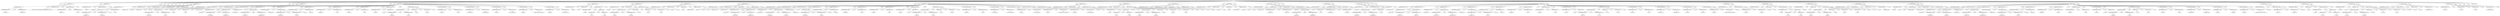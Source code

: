 digraph {

"Prog_171"->"<
>172";
"Prog_171"->"<
>173";
"Prog_171"->"CallFunction_174";
"CallFunction_174"->"AssignmentOpetators_175";
"AssignmentOpetators_175"->"IDENTIFIERExpression_176";
"IDENTIFIERExpression_176"->"<driving>177";
"AssignmentOpetators_175"->"<<->178";
"AssignmentOpetators_175"->"IDENTIFIERExpression_179";
"IDENTIFIERExpression_179"->"<read.table>180";
"CallFunction_174"->"<(>181";
"CallFunction_174"->"STRINGExpression_182";
"STRINGExpression_182"->"<http://www.uvm.edu/~dhowell/methods8/DataFiles/Tab13-14.dat>183";
"CallFunction_174"->"<,>184";
"CallFunction_174"->"AssignmentOpetators_185";
"AssignmentOpetators_185"->"IDENTIFIERExpression_186";
"IDENTIFIERExpression_186"->"<header>187";
"AssignmentOpetators_185"->"<=>188";
"AssignmentOpetators_185"->"IDENTIFIERExpression_189";
"IDENTIFIERExpression_189"->"<T>190";
"CallFunction_174"->"<)>191";
"Prog_171"->"<
>192";
"Prog_171"->"CallFunction_193";
"CallFunction_193"->"IDENTIFIERExpression_194";
"IDENTIFIERExpression_194"->"<head>195";
"CallFunction_193"->"<(>196";
"CallFunction_193"->"IDENTIFIERExpression_197";
"IDENTIFIERExpression_197"->"<driving>198";
"CallFunction_193"->"<)>199";
"Prog_171"->"<
>200";
"Prog_171"->"<
>201";
"Prog_171"->"<
>202";
"Prog_171"->"<
>203";
"Prog_171"->"<
>204";
"Prog_171"->"<
>205";
"Prog_171"->"<
>206";
"Prog_171"->"<
>207";
"Prog_171"->"<
>208";
"Prog_171"->"CallFunction_209";
"CallFunction_209"->"AssignmentOpetators_210";
"AssignmentOpetators_210"->"CallFunction_211";
"CallFunction_211"->"IDENTIFIERExpression_212";
"IDENTIFIERExpression_212"->"<colnames>213";
"CallFunction_211"->"<(>214";
"CallFunction_211"->"IDENTIFIERExpression_215";
"IDENTIFIERExpression_215"->"<driving>216";
"CallFunction_211"->"<)>217";
"AssignmentOpetators_210"->"<<->218";
"AssignmentOpetators_210"->"IDENTIFIERExpression_219";
"IDENTIFIERExpression_219"->"<c>220";
"CallFunction_209"->"<(>221";
"CallFunction_209"->"STRINGExpression_222";
"STRINGExpression_222"->"<Experience>223";
"CallFunction_209"->"<,>224";
"CallFunction_209"->"STRINGExpression_225";
"STRINGExpression_225"->"<Road>226";
"CallFunction_209"->"<,>227";
"CallFunction_209"->"STRINGExpression_228";
"STRINGExpression_228"->"<DayNight>229";
"CallFunction_209"->"<,>230";
"CallFunction_209"->"STRINGExpression_231";
"STRINGExpression_231"->"<dv>232";
"CallFunction_209"->"<)>233";
"Prog_171"->"<
>234";
"Prog_171"->"<
>235";
"Prog_171"->"<
>236";
"Prog_171"->"CallFunction_237";
"CallFunction_237"->"IDENTIFIERExpression_238";
"IDENTIFIERExpression_238"->"<par>239";
"CallFunction_237"->"<(>240";
"CallFunction_237"->"CallFunction_241";
"CallFunction_241"->"AssignmentOpetators_242";
"AssignmentOpetators_242"->"IDENTIFIERExpression_243";
"IDENTIFIERExpression_243"->"<mfrow>244";
"AssignmentOpetators_242"->"<=>245";
"AssignmentOpetators_242"->"IDENTIFIERExpression_246";
"IDENTIFIERExpression_246"->"<c>247";
"CallFunction_241"->"<(>248";
"CallFunction_241"->"INTExpression_249";
"INTExpression_249"->"<2>250";
"CallFunction_241"->"<,>251";
"CallFunction_241"->"INTExpression_252";
"INTExpression_252"->"<2>253";
"CallFunction_241"->"<)>254";
"CallFunction_237"->"<)>255";
"Prog_171"->"<
>256";
"Prog_171"->"<
>257";
"Prog_171"->"CallFunction_258";
"CallFunction_258"->"IDENTIFIERExpression_259";
"IDENTIFIERExpression_259"->"<interaction.plot>260";
"CallFunction_258"->"<(>261";
"CallFunction_258"->"AssignmentOpetators_262";
"AssignmentOpetators_262"->"IDENTIFIERExpression_263";
"IDENTIFIERExpression_263"->"<x.factor>264";
"AssignmentOpetators_262"->"<=>265";
"AssignmentOpetators_262"->"DollarAndAtOperators_266";
"DollarAndAtOperators_266"->"IDENTIFIERExpression_267";
"IDENTIFIERExpression_267"->"<driving>268";
"DollarAndAtOperators_266"->"<$>269";
"DollarAndAtOperators_266"->"STRINGExpression_270";
"STRINGExpression_270"->"<DayNight>271";
"CallFunction_258"->"<,>272";
"CallFunction_258"->"AssignmentOpetators_273";
"AssignmentOpetators_273"->"IDENTIFIERExpression_274";
"IDENTIFIERExpression_274"->"<trace.factor>275";
"AssignmentOpetators_273"->"<=>276";
"AssignmentOpetators_273"->"DollarAndAtOperators_277";
"DollarAndAtOperators_277"->"IDENTIFIERExpression_278";
"IDENTIFIERExpression_278"->"<driving>279";
"DollarAndAtOperators_277"->"<$>280";
"DollarAndAtOperators_277"->"IDENTIFIERExpression_281";
"IDENTIFIERExpression_281"->"<Experience>282";
"CallFunction_258"->"<,>283";
"CallFunction_258"->"AssignmentOpetators_284";
"AssignmentOpetators_284"->"IDENTIFIERExpression_285";
"IDENTIFIERExpression_285"->"<response>286";
"AssignmentOpetators_284"->"<=>287";
"AssignmentOpetators_284"->"DollarAndAtOperators_288";
"DollarAndAtOperators_288"->"IDENTIFIERExpression_289";
"IDENTIFIERExpression_289"->"<driving>290";
"DollarAndAtOperators_288"->"<$>291";
"DollarAndAtOperators_288"->"IDENTIFIERExpression_292";
"IDENTIFIERExpression_292"->"<dv>293";
"CallFunction_258"->"<,>294";
"CallFunction_258"->"AssignmentOpetators_295";
"AssignmentOpetators_295"->"IDENTIFIERExpression_296";
"IDENTIFIERExpression_296"->"<fun>297";
"AssignmentOpetators_295"->"<=>298";
"AssignmentOpetators_295"->"IDENTIFIERExpression_299";
"IDENTIFIERExpression_299"->"<mean>300";
"CallFunction_258"->"<,>301";
"CallFunction_258"->"AssignmentOpetators_302";
"AssignmentOpetators_302"->"IDENTIFIERExpression_303";
"IDENTIFIERExpression_303"->"<legend>304";
"AssignmentOpetators_302"->"<=>305";
"AssignmentOpetators_302"->"IDENTIFIERExpression_306";
"IDENTIFIERExpression_306"->"<F>307";
"CallFunction_258"->"<,>308";
"CallFunction_258"->"AssignmentOpetators_309";
"AssignmentOpetators_309"->"IDENTIFIERExpression_310";
"IDENTIFIERExpression_310"->"<type>311";
"AssignmentOpetators_309"->"<=>312";
"AssignmentOpetators_309"->"STRINGExpression_313";
"STRINGExpression_313"->"<l>314";
"CallFunction_258"->"<,>315";
"CallFunction_258"->"AssignmentOpetators_316";
"AssignmentOpetators_316"->"IDENTIFIERExpression_317";
"IDENTIFIERExpression_317"->"<lwd>318";
"AssignmentOpetators_316"->"<=>319";
"AssignmentOpetators_316"->"INTExpression_320";
"INTExpression_320"->"<3>321";
"CallFunction_258"->"<,>322";
"CallFunction_258"->"CallFunction_323";
"CallFunction_323"->"AssignmentOpetators_324";
"AssignmentOpetators_324"->"IDENTIFIERExpression_325";
"IDENTIFIERExpression_325"->"<ylim>326";
"AssignmentOpetators_324"->"<=>327";
"AssignmentOpetators_324"->"IDENTIFIERExpression_328";
"IDENTIFIERExpression_328"->"<c>329";
"CallFunction_323"->"<(>330";
"CallFunction_323"->"INTExpression_331";
"INTExpression_331"->"<5>332";
"CallFunction_323"->"<,>333";
"CallFunction_323"->"INTExpression_334";
"INTExpression_334"->"<30>335";
"CallFunction_323"->"<)>336";
"CallFunction_258"->"<,>337";
"CallFunction_258"->"AssignmentOpetators_338";
"AssignmentOpetators_338"->"IDENTIFIERExpression_339";
"IDENTIFIERExpression_339"->"<axes>340";
"AssignmentOpetators_338"->"<=>341";
"AssignmentOpetators_338"->"IDENTIFIERExpression_342";
"IDENTIFIERExpression_342"->"<F>343";
"CallFunction_258"->"<,>344";
"CallFunction_258"->"AssignmentOpetators_345";
"AssignmentOpetators_345"->"IDENTIFIERExpression_346";
"IDENTIFIERExpression_346"->"<trace.label>347";
"AssignmentOpetators_345"->"<=>348";
"AssignmentOpetators_345"->"STRINGExpression_349";
"STRINGExpression_349"->"<Experience>350";
"CallFunction_258"->"<,>351";
"CallFunction_258"->"AssignmentOpetators_352";
"AssignmentOpetators_352"->"IDENTIFIERExpression_353";
"IDENTIFIERExpression_353"->"<xlab>354";
"AssignmentOpetators_352"->"<=>355";
"AssignmentOpetators_352"->"STRINGExpression_356";
"STRINGExpression_356"->"<Day vs Night>357";
"CallFunction_258"->"<,>358";
"CallFunction_258"->"AssignmentOpetators_359";
"AssignmentOpetators_359"->"IDENTIFIERExpression_360";
"IDENTIFIERExpression_360"->"<ylab>361";
"AssignmentOpetators_359"->"<=>362";
"AssignmentOpetators_359"->"STRINGExpression_363";
"STRINGExpression_363"->"<Mean Number Corrections>364";
"CallFunction_258"->"<,>365";
"CallFunction_258"->"AssignmentOpetators_366";
"AssignmentOpetators_366"->"IDENTIFIERExpression_367";
"IDENTIFIERExpression_367"->"<main>368";
"AssignmentOpetators_366"->"<=>369";
"AssignmentOpetators_366"->"STRINGExpression_370";
"STRINGExpression_370"->"<Two-Way Plot>371";
"CallFunction_258"->"<)>372";
"Prog_171"->"<
>373";
"Prog_171"->"CallFunction_374";
"CallFunction_374"->"IDENTIFIERExpression_375";
"IDENTIFIERExpression_375"->"<axis>376";
"CallFunction_374"->"<(>377";
"CallFunction_374"->"INTExpression_378";
"INTExpression_378"->"<1>379";
"CallFunction_374"->"<,>380";
"CallFunction_374"->"AssignmentOpetators_381";
"AssignmentOpetators_381"->"IDENTIFIERExpression_382";
"IDENTIFIERExpression_382"->"<at>383";
"AssignmentOpetators_381"->"<=>384";
"AssignmentOpetators_381"->"ColonOperator_385";
"ColonOperator_385"->"INTExpression_386";
"INTExpression_386"->"<1>387";
"ColonOperator_385"->"<:>388";
"ColonOperator_385"->"INTExpression_389";
"INTExpression_389"->"<2>390";
"CallFunction_374"->"<)>391";
"Prog_171"->"<
>392";
"Prog_171"->"CallFunction_393";
"CallFunction_393"->"IDENTIFIERExpression_394";
"IDENTIFIERExpression_394"->"<axis>395";
"CallFunction_393"->"<(>396";
"CallFunction_393"->"INTExpression_397";
"INTExpression_397"->"<2>398";
"CallFunction_393"->"<,>399";
"CallFunction_393"->"CallFunction_400";
"CallFunction_400"->"AssignmentOpetators_401";
"AssignmentOpetators_401"->"IDENTIFIERExpression_402";
"IDENTIFIERExpression_402"->"<at>403";
"AssignmentOpetators_401"->"<=>404";
"AssignmentOpetators_401"->"IDENTIFIERExpression_405";
"IDENTIFIERExpression_405"->"<seq>406";
"CallFunction_400"->"<(>407";
"CallFunction_400"->"INTExpression_408";
"INTExpression_408"->"<5>409";
"CallFunction_400"->"<,>410";
"CallFunction_400"->"INTExpression_411";
"INTExpression_411"->"<30>412";
"CallFunction_400"->"<,>413";
"CallFunction_400"->"INTExpression_414";
"INTExpression_414"->"<5>415";
"CallFunction_400"->"<)>416";
"CallFunction_393"->"<)>417";
"Prog_171"->"<
>418";
"Prog_171"->"CallFunction_419";
"CallFunction_419"->"IDENTIFIERExpression_420";
"IDENTIFIERExpression_420"->"<text>421";
"CallFunction_419"->"<(>422";
"CallFunction_419"->"FLOATExpression_423";
"FLOATExpression_423"->"<1.5>424";
"CallFunction_419"->"<,>425";
"CallFunction_419"->"INTExpression_426";
"INTExpression_426"->"<29>427";
"CallFunction_419"->"<,>428";
"CallFunction_419"->"STRINGExpression_429";
"STRINGExpression_429"->"<Inexperienced>430";
"CallFunction_419"->"<)>431";
"Prog_171"->"<
>432";
"Prog_171"->"CallFunction_433";
"CallFunction_433"->"IDENTIFIERExpression_434";
"IDENTIFIERExpression_434"->"<text>435";
"CallFunction_433"->"<(>436";
"CallFunction_433"->"FLOATExpression_437";
"FLOATExpression_437"->"<1.5>438";
"CallFunction_433"->"<,>439";
"CallFunction_433"->"INTExpression_440";
"INTExpression_440"->"<9>441";
"CallFunction_433"->"<,>442";
"CallFunction_433"->"STRINGExpression_443";
"STRINGExpression_443"->"<Experienced>444";
"CallFunction_433"->"<)>445";
"Prog_171"->"<
>446";
"Prog_171"->"<
>447";
"Prog_171"->"CallFunction_448";
"CallFunction_448"->"IDENTIFIERExpression_449";
"IDENTIFIERExpression_449"->"<interaction.plot>450";
"CallFunction_448"->"<(>451";
"CallFunction_448"->"AssignmentOpetators_452";
"AssignmentOpetators_452"->"IDENTIFIERExpression_453";
"IDENTIFIERExpression_453"->"<x.factor>454";
"AssignmentOpetators_452"->"<=>455";
"AssignmentOpetators_452"->"DollarAndAtOperators_456";
"DollarAndAtOperators_456"->"IDENTIFIERExpression_457";
"IDENTIFIERExpression_457"->"<driving>458";
"DollarAndAtOperators_456"->"<$>459";
"DollarAndAtOperators_456"->"STRINGExpression_460";
"STRINGExpression_460"->"<DayNight>461";
"CallFunction_448"->"<,>462";
"CallFunction_448"->"AssignmentOpetators_463";
"AssignmentOpetators_463"->"IDENTIFIERExpression_464";
"IDENTIFIERExpression_464"->"<trace.factor>465";
"AssignmentOpetators_463"->"<=>466";
"AssignmentOpetators_463"->"DollarAndAtOperators_467";
"DollarAndAtOperators_467"->"IDENTIFIERExpression_468";
"IDENTIFIERExpression_468"->"<driving>469";
"DollarAndAtOperators_467"->"<$>470";
"DollarAndAtOperators_467"->"IDENTIFIERExpression_471";
"IDENTIFIERExpression_471"->"<Road>472";
"CallFunction_448"->"<,>473";
"CallFunction_448"->"AssignmentOpetators_474";
"AssignmentOpetators_474"->"IDENTIFIERExpression_475";
"IDENTIFIERExpression_475"->"<response>476";
"AssignmentOpetators_474"->"<=>477";
"AssignmentOpetators_474"->"DollarAndAtOperators_478";
"DollarAndAtOperators_478"->"IDENTIFIERExpression_479";
"IDENTIFIERExpression_479"->"<driving>480";
"DollarAndAtOperators_478"->"<$>481";
"DollarAndAtOperators_478"->"IDENTIFIERExpression_482";
"IDENTIFIERExpression_482"->"<dv>483";
"CallFunction_448"->"<,>484";
"CallFunction_448"->"AssignmentOpetators_485";
"AssignmentOpetators_485"->"IDENTIFIERExpression_486";
"IDENTIFIERExpression_486"->"<fun>487";
"AssignmentOpetators_485"->"<=>488";
"AssignmentOpetators_485"->"IDENTIFIERExpression_489";
"IDENTIFIERExpression_489"->"<mean>490";
"CallFunction_448"->"<,>491";
"CallFunction_448"->"AssignmentOpetators_492";
"AssignmentOpetators_492"->"IDENTIFIERExpression_493";
"IDENTIFIERExpression_493"->"<legend>494";
"AssignmentOpetators_492"->"<=>495";
"AssignmentOpetators_492"->"IDENTIFIERExpression_496";
"IDENTIFIERExpression_496"->"<F>497";
"CallFunction_448"->"<,>498";
"CallFunction_448"->"AssignmentOpetators_499";
"AssignmentOpetators_499"->"IDENTIFIERExpression_500";
"IDENTIFIERExpression_500"->"<type>501";
"AssignmentOpetators_499"->"<=>502";
"AssignmentOpetators_499"->"STRINGExpression_503";
"STRINGExpression_503"->"<l>504";
"CallFunction_448"->"<,>505";
"CallFunction_448"->"AssignmentOpetators_506";
"AssignmentOpetators_506"->"IDENTIFIERExpression_507";
"IDENTIFIERExpression_507"->"<lwd>508";
"AssignmentOpetators_506"->"<=>509";
"AssignmentOpetators_506"->"INTExpression_510";
"INTExpression_510"->"<3>511";
"CallFunction_448"->"<,>512";
"CallFunction_448"->"CallFunction_513";
"CallFunction_513"->"AssignmentOpetators_514";
"AssignmentOpetators_514"->"IDENTIFIERExpression_515";
"IDENTIFIERExpression_515"->"<ylim>516";
"AssignmentOpetators_514"->"<=>517";
"AssignmentOpetators_514"->"IDENTIFIERExpression_518";
"IDENTIFIERExpression_518"->"<c>519";
"CallFunction_513"->"<(>520";
"CallFunction_513"->"INTExpression_521";
"INTExpression_521"->"<5>522";
"CallFunction_513"->"<,>523";
"CallFunction_513"->"INTExpression_524";
"INTExpression_524"->"<30>525";
"CallFunction_513"->"<)>526";
"CallFunction_448"->"<,>527";
"CallFunction_448"->"AssignmentOpetators_528";
"AssignmentOpetators_528"->"IDENTIFIERExpression_529";
"IDENTIFIERExpression_529"->"<axes>530";
"AssignmentOpetators_528"->"<=>531";
"AssignmentOpetators_528"->"IDENTIFIERExpression_532";
"IDENTIFIERExpression_532"->"<F>533";
"CallFunction_448"->"<,>534";
"CallFunction_448"->"AssignmentOpetators_535";
"AssignmentOpetators_535"->"IDENTIFIERExpression_536";
"IDENTIFIERExpression_536"->"<trace.label>537";
"AssignmentOpetators_535"->"<=>538";
"AssignmentOpetators_535"->"STRINGExpression_539";
"STRINGExpression_539"->"<Road Condition>540";
"CallFunction_448"->"<,>541";
"CallFunction_448"->"AssignmentOpetators_542";
"AssignmentOpetators_542"->"IDENTIFIERExpression_543";
"IDENTIFIERExpression_543"->"<xlab>544";
"AssignmentOpetators_542"->"<=>545";
"AssignmentOpetators_542"->"STRINGExpression_546";
"STRINGExpression_546"->"<Day vs Night>547";
"CallFunction_448"->"<,>548";
"CallFunction_448"->"AssignmentOpetators_549";
"AssignmentOpetators_549"->"IDENTIFIERExpression_550";
"IDENTIFIERExpression_550"->"<ylab>551";
"AssignmentOpetators_549"->"<=>552";
"AssignmentOpetators_549"->"STRINGExpression_553";
"STRINGExpression_553"->"<Mean Number Corrections>554";
"CallFunction_448"->"<,>555";
"CallFunction_448"->"AssignmentOpetators_556";
"AssignmentOpetators_556"->"IDENTIFIERExpression_557";
"IDENTIFIERExpression_557"->"<main>558";
"AssignmentOpetators_556"->"<=>559";
"AssignmentOpetators_556"->"STRINGExpression_560";
"STRINGExpression_560"->"<Two-Way Plot>561";
"CallFunction_448"->"<)>562";
"Prog_171"->"<
>563";
"Prog_171"->"CallFunction_564";
"CallFunction_564"->"IDENTIFIERExpression_565";
"IDENTIFIERExpression_565"->"<axis>566";
"CallFunction_564"->"<(>567";
"CallFunction_564"->"INTExpression_568";
"INTExpression_568"->"<1>569";
"CallFunction_564"->"<,>570";
"CallFunction_564"->"AssignmentOpetators_571";
"AssignmentOpetators_571"->"IDENTIFIERExpression_572";
"IDENTIFIERExpression_572"->"<at>573";
"AssignmentOpetators_571"->"<=>574";
"AssignmentOpetators_571"->"ColonOperator_575";
"ColonOperator_575"->"INTExpression_576";
"INTExpression_576"->"<1>577";
"ColonOperator_575"->"<:>578";
"ColonOperator_575"->"INTExpression_579";
"INTExpression_579"->"<2>580";
"CallFunction_564"->"<)>581";
"Prog_171"->"<
>582";
"Prog_171"->"CallFunction_583";
"CallFunction_583"->"IDENTIFIERExpression_584";
"IDENTIFIERExpression_584"->"<axis>585";
"CallFunction_583"->"<(>586";
"CallFunction_583"->"INTExpression_587";
"INTExpression_587"->"<2>588";
"CallFunction_583"->"<,>589";
"CallFunction_583"->"CallFunction_590";
"CallFunction_590"->"AssignmentOpetators_591";
"AssignmentOpetators_591"->"IDENTIFIERExpression_592";
"IDENTIFIERExpression_592"->"<at>593";
"AssignmentOpetators_591"->"<=>594";
"AssignmentOpetators_591"->"IDENTIFIERExpression_595";
"IDENTIFIERExpression_595"->"<seq>596";
"CallFunction_590"->"<(>597";
"CallFunction_590"->"INTExpression_598";
"INTExpression_598"->"<5>599";
"CallFunction_590"->"<,>600";
"CallFunction_590"->"INTExpression_601";
"INTExpression_601"->"<30>602";
"CallFunction_590"->"<,>603";
"CallFunction_590"->"INTExpression_604";
"INTExpression_604"->"<5>605";
"CallFunction_590"->"<)>606";
"CallFunction_583"->"<)>607";
"Prog_171"->"<
>608";
"Prog_171"->"CallFunction_609";
"CallFunction_609"->"IDENTIFIERExpression_610";
"IDENTIFIERExpression_610"->"<text>611";
"CallFunction_609"->"<(>612";
"CallFunction_609"->"FLOATExpression_613";
"FLOATExpression_613"->"<1.5>614";
"CallFunction_609"->"<,>615";
"CallFunction_609"->"INTExpression_616";
"INTExpression_616"->"<27>617";
"CallFunction_609"->"<,>618";
"CallFunction_609"->"STRINGExpression_619";
"STRINGExpression_619"->"<Dirt>620";
"CallFunction_609"->"<)>621";
"Prog_171"->"<
>622";
"Prog_171"->"CallFunction_623";
"CallFunction_623"->"IDENTIFIERExpression_624";
"IDENTIFIERExpression_624"->"<text>625";
"CallFunction_623"->"<(>626";
"CallFunction_623"->"FLOATExpression_627";
"FLOATExpression_627"->"<1.5>628";
"CallFunction_623"->"<,>629";
"CallFunction_623"->"INTExpression_630";
"INTExpression_630"->"<20>631";
"CallFunction_623"->"<,>632";
"CallFunction_623"->"STRINGExpression_633";
"STRINGExpression_633"->"<Second Class>634";
"CallFunction_623"->"<)>635";
"Prog_171"->"<
>636";
"Prog_171"->"CallFunction_637";
"CallFunction_637"->"IDENTIFIERExpression_638";
"IDENTIFIERExpression_638"->"<text>639";
"CallFunction_637"->"<(>640";
"CallFunction_637"->"FLOATExpression_641";
"FLOATExpression_641"->"<1.5>642";
"CallFunction_637"->"<,>643";
"CallFunction_637"->"INTExpression_644";
"INTExpression_644"->"<10>645";
"CallFunction_637"->"<,>646";
"CallFunction_637"->"STRINGExpression_647";
"STRINGExpression_647"->"<First Class>648";
"CallFunction_637"->"<)>649";
"Prog_171"->"<
>650";
"Prog_171"->"<
>651";
"Prog_171"->"<
>652";
"Prog_171"->"CallFunction_653";
"CallFunction_653"->"AssignmentOpetators_654";
"AssignmentOpetators_654"->"IDENTIFIERExpression_655";
"IDENTIFIERExpression_655"->"<driving1>656";
"AssignmentOpetators_654"->"<<->657";
"AssignmentOpetators_654"->"IDENTIFIERExpression_658";
"IDENTIFIERExpression_658"->"<subset>659";
"CallFunction_653"->"<(>660";
"CallFunction_653"->"IDENTIFIERExpression_661";
"IDENTIFIERExpression_661"->"<driving>662";
"CallFunction_653"->"<,>663";
"CallFunction_653"->"Comparisons_664";
"Comparisons_664"->"DollarAndAtOperators_665";
"DollarAndAtOperators_665"->"IDENTIFIERExpression_666";
"IDENTIFIERExpression_666"->"<driving>667";
"DollarAndAtOperators_665"->"<$>668";
"DollarAndAtOperators_665"->"IDENTIFIERExpression_669";
"IDENTIFIERExpression_669"->"<DayNight>670";
"Comparisons_664"->"<==>671";
"Comparisons_664"->"INTExpression_672";
"INTExpression_672"->"<1>673";
"CallFunction_653"->"<)>674";
"Prog_171"->"<
>675";
"Prog_171"->"CallFunction_676";
"CallFunction_676"->"AssignmentOpetators_677";
"AssignmentOpetators_677"->"IDENTIFIERExpression_678";
"IDENTIFIERExpression_678"->"<driving2>679";
"AssignmentOpetators_677"->"<<->680";
"AssignmentOpetators_677"->"IDENTIFIERExpression_681";
"IDENTIFIERExpression_681"->"<subset>682";
"CallFunction_676"->"<(>683";
"CallFunction_676"->"IDENTIFIERExpression_684";
"IDENTIFIERExpression_684"->"<driving>685";
"CallFunction_676"->"<,>686";
"CallFunction_676"->"Comparisons_687";
"Comparisons_687"->"DollarAndAtOperators_688";
"DollarAndAtOperators_688"->"IDENTIFIERExpression_689";
"IDENTIFIERExpression_689"->"<driving>690";
"DollarAndAtOperators_688"->"<$>691";
"DollarAndAtOperators_688"->"IDENTIFIERExpression_692";
"IDENTIFIERExpression_692"->"<DayNight>693";
"Comparisons_687"->"<==>694";
"Comparisons_687"->"INTExpression_695";
"INTExpression_695"->"<2>696";
"CallFunction_676"->"<)>697";
"Prog_171"->"<
>698";
"Prog_171"->"<
>699";
"Prog_171"->"<
>700";
"Prog_171"->"<
>701";
"Prog_171"->"CallFunction_702";
"CallFunction_702"->"IDENTIFIERExpression_703";
"IDENTIFIERExpression_703"->"<interaction.plot>704";
"CallFunction_702"->"<(>705";
"CallFunction_702"->"AssignmentOpetators_706";
"AssignmentOpetators_706"->"IDENTIFIERExpression_707";
"IDENTIFIERExpression_707"->"<x.factor>708";
"AssignmentOpetators_706"->"<=>709";
"AssignmentOpetators_706"->"DollarAndAtOperators_710";
"DollarAndAtOperators_710"->"IDENTIFIERExpression_711";
"IDENTIFIERExpression_711"->"<driving1>712";
"DollarAndAtOperators_710"->"<$>713";
"DollarAndAtOperators_710"->"IDENTIFIERExpression_714";
"IDENTIFIERExpression_714"->"<Road>715";
"CallFunction_702"->"<,>716";
"CallFunction_702"->"AssignmentOpetators_717";
"AssignmentOpetators_717"->"IDENTIFIERExpression_718";
"IDENTIFIERExpression_718"->"<trace.factor>719";
"AssignmentOpetators_717"->"<=>720";
"AssignmentOpetators_717"->"DollarAndAtOperators_721";
"DollarAndAtOperators_721"->"IDENTIFIERExpression_722";
"IDENTIFIERExpression_722"->"<driving1>723";
"DollarAndAtOperators_721"->"<$>724";
"DollarAndAtOperators_721"->"IDENTIFIERExpression_725";
"IDENTIFIERExpression_725"->"<Experience>726";
"CallFunction_702"->"<,>727";
"CallFunction_702"->"AssignmentOpetators_728";
"AssignmentOpetators_728"->"IDENTIFIERExpression_729";
"IDENTIFIERExpression_729"->"<response>730";
"AssignmentOpetators_728"->"<=>731";
"AssignmentOpetators_728"->"DollarAndAtOperators_732";
"DollarAndAtOperators_732"->"IDENTIFIERExpression_733";
"IDENTIFIERExpression_733"->"<driving1>734";
"DollarAndAtOperators_732"->"<$>735";
"DollarAndAtOperators_732"->"IDENTIFIERExpression_736";
"IDENTIFIERExpression_736"->"<dv>737";
"CallFunction_702"->"<,>738";
"CallFunction_702"->"AssignmentOpetators_739";
"AssignmentOpetators_739"->"IDENTIFIERExpression_740";
"IDENTIFIERExpression_740"->"<fun>741";
"AssignmentOpetators_739"->"<=>742";
"AssignmentOpetators_739"->"IDENTIFIERExpression_743";
"IDENTIFIERExpression_743"->"<mean>744";
"CallFunction_702"->"<,>745";
"CallFunction_702"->"AssignmentOpetators_746";
"AssignmentOpetators_746"->"IDENTIFIERExpression_747";
"IDENTIFIERExpression_747"->"<legend>748";
"AssignmentOpetators_746"->"<=>749";
"AssignmentOpetators_746"->"IDENTIFIERExpression_750";
"IDENTIFIERExpression_750"->"<F>751";
"CallFunction_702"->"<,>752";
"CallFunction_702"->"AssignmentOpetators_753";
"AssignmentOpetators_753"->"IDENTIFIERExpression_754";
"IDENTIFIERExpression_754"->"<type>755";
"AssignmentOpetators_753"->"<=>756";
"AssignmentOpetators_753"->"STRINGExpression_757";
"STRINGExpression_757"->"<l>758";
"CallFunction_702"->"<,>759";
"CallFunction_702"->"AssignmentOpetators_760";
"AssignmentOpetators_760"->"IDENTIFIERExpression_761";
"IDENTIFIERExpression_761"->"<lwd>762";
"AssignmentOpetators_760"->"<=>763";
"AssignmentOpetators_760"->"INTExpression_764";
"INTExpression_764"->"<2>765";
"CallFunction_702"->"<,>766";
"CallFunction_702"->"CallFunction_767";
"CallFunction_767"->"AssignmentOpetators_768";
"AssignmentOpetators_768"->"IDENTIFIERExpression_769";
"IDENTIFIERExpression_769"->"<ylim>770";
"AssignmentOpetators_768"->"<=>771";
"AssignmentOpetators_768"->"IDENTIFIERExpression_772";
"IDENTIFIERExpression_772"->"<c>773";
"CallFunction_767"->"<(>774";
"CallFunction_767"->"INTExpression_775";
"INTExpression_775"->"<5>776";
"CallFunction_767"->"<,>777";
"CallFunction_767"->"INTExpression_778";
"INTExpression_778"->"<40>779";
"CallFunction_767"->"<)>780";
"CallFunction_702"->"<,>781";
"CallFunction_702"->"AssignmentOpetators_782";
"AssignmentOpetators_782"->"IDENTIFIERExpression_783";
"IDENTIFIERExpression_783"->"<axes>784";
"AssignmentOpetators_782"->"<=>785";
"AssignmentOpetators_782"->"IDENTIFIERExpression_786";
"IDENTIFIERExpression_786"->"<F>787";
"CallFunction_702"->"<,>788";
"CallFunction_702"->"AssignmentOpetators_789";
"AssignmentOpetators_789"->"IDENTIFIERExpression_790";
"IDENTIFIERExpression_790"->"<trace.label>791";
"AssignmentOpetators_789"->"<=>792";
"AssignmentOpetators_789"->"STRINGExpression_793";
"STRINGExpression_793"->"<Experience>794";
"CallFunction_702"->"<,>795";
"CallFunction_702"->"AssignmentOpetators_796";
"AssignmentOpetators_796"->"IDENTIFIERExpression_797";
"IDENTIFIERExpression_797"->"<xlab>798";
"AssignmentOpetators_796"->"<=>799";
"AssignmentOpetators_796"->"STRINGExpression_800";
"STRINGExpression_800"->"<Road>801";
"CallFunction_702"->"<,>802";
"CallFunction_702"->"AssignmentOpetators_803";
"AssignmentOpetators_803"->"IDENTIFIERExpression_804";
"IDENTIFIERExpression_804"->"<ylab>805";
"AssignmentOpetators_803"->"<=>806";
"AssignmentOpetators_803"->"STRINGExpression_807";
"STRINGExpression_807"->"<Mean Number Corrections>808";
"CallFunction_702"->"<)>809";
"Prog_171"->"<
>810";
"Prog_171"->"CallFunction_811";
"CallFunction_811"->"IDENTIFIERExpression_812";
"IDENTIFIERExpression_812"->"<title>813";
"CallFunction_811"->"<(>814";
"CallFunction_811"->"AssignmentOpetators_815";
"AssignmentOpetators_815"->"IDENTIFIERExpression_816";
"IDENTIFIERExpression_816"->"<main>817";
"AssignmentOpetators_815"->"<=>818";
"AssignmentOpetators_815"->"STRINGExpression_819";
"STRINGExpression_819"->"<Day>820";
"CallFunction_811"->"<)>821";
"Prog_171"->"<
>822";
"Prog_171"->"CallFunction_823";
"CallFunction_823"->"IDENTIFIERExpression_824";
"IDENTIFIERExpression_824"->"<axis>825";
"CallFunction_823"->"<(>826";
"CallFunction_823"->"INTExpression_827";
"INTExpression_827"->"<1>828";
"CallFunction_823"->"<,>829";
"CallFunction_823"->"AssignmentOpetators_830";
"AssignmentOpetators_830"->"IDENTIFIERExpression_831";
"IDENTIFIERExpression_831"->"<at>832";
"AssignmentOpetators_830"->"<=>833";
"AssignmentOpetators_830"->"ColonOperator_834";
"ColonOperator_834"->"INTExpression_835";
"INTExpression_835"->"<1>836";
"ColonOperator_834"->"<:>837";
"ColonOperator_834"->"INTExpression_838";
"INTExpression_838"->"<3>839";
"CallFunction_823"->"<)>840";
"Prog_171"->"<
>841";
"Prog_171"->"CallFunction_842";
"CallFunction_842"->"IDENTIFIERExpression_843";
"IDENTIFIERExpression_843"->"<axis>844";
"CallFunction_842"->"<(>845";
"CallFunction_842"->"INTExpression_846";
"INTExpression_846"->"<2>847";
"CallFunction_842"->"<,>848";
"CallFunction_842"->"CallFunction_849";
"CallFunction_849"->"AssignmentOpetators_850";
"AssignmentOpetators_850"->"IDENTIFIERExpression_851";
"IDENTIFIERExpression_851"->"<at>852";
"AssignmentOpetators_850"->"<=>853";
"AssignmentOpetators_850"->"IDENTIFIERExpression_854";
"IDENTIFIERExpression_854"->"<seq>855";
"CallFunction_849"->"<(>856";
"CallFunction_849"->"INTExpression_857";
"INTExpression_857"->"<5>858";
"CallFunction_849"->"<,>859";
"CallFunction_849"->"INTExpression_860";
"INTExpression_860"->"<40>861";
"CallFunction_849"->"<,>862";
"CallFunction_849"->"INTExpression_863";
"INTExpression_863"->"<5>864";
"CallFunction_849"->"<)>865";
"CallFunction_842"->"<)>866";
"Prog_171"->"<
>867";
"Prog_171"->"CallFunction_868";
"CallFunction_868"->"IDENTIFIERExpression_869";
"IDENTIFIERExpression_869"->"<text>870";
"CallFunction_868"->"<(>871";
"CallFunction_868"->"FLOATExpression_872";
"FLOATExpression_872"->"<1.5>873";
"CallFunction_868"->"<,>874";
"CallFunction_868"->"INTExpression_875";
"INTExpression_875"->"<22>876";
"CallFunction_868"->"<,>877";
"CallFunction_868"->"STRINGExpression_878";
"STRINGExpression_878"->"<Inexperienced>879";
"CallFunction_868"->"<)>880";
"Prog_171"->"<
>881";
"Prog_171"->"CallFunction_882";
"CallFunction_882"->"IDENTIFIERExpression_883";
"IDENTIFIERExpression_883"->"<text>884";
"CallFunction_882"->"<(>885";
"CallFunction_882"->"FLOATExpression_886";
"FLOATExpression_886"->"<1.5>887";
"CallFunction_882"->"<,>888";
"CallFunction_882"->"INTExpression_889";
"INTExpression_889"->"<9>890";
"CallFunction_882"->"<,>891";
"CallFunction_882"->"STRINGExpression_892";
"STRINGExpression_892"->"<Experienced>893";
"CallFunction_882"->"<)>894";
"Prog_171"->"<
>895";
"Prog_171"->"<
>896";
"Prog_171"->"CallFunction_897";
"CallFunction_897"->"IDENTIFIERExpression_898";
"IDENTIFIERExpression_898"->"<interaction.plot>899";
"CallFunction_897"->"<(>900";
"CallFunction_897"->"AssignmentOpetators_901";
"AssignmentOpetators_901"->"IDENTIFIERExpression_902";
"IDENTIFIERExpression_902"->"<x.factor>903";
"AssignmentOpetators_901"->"<=>904";
"AssignmentOpetators_901"->"DollarAndAtOperators_905";
"DollarAndAtOperators_905"->"IDENTIFIERExpression_906";
"IDENTIFIERExpression_906"->"<driving2>907";
"DollarAndAtOperators_905"->"<$>908";
"DollarAndAtOperators_905"->"IDENTIFIERExpression_909";
"IDENTIFIERExpression_909"->"<Road>910";
"CallFunction_897"->"<,>911";
"CallFunction_897"->"AssignmentOpetators_912";
"AssignmentOpetators_912"->"IDENTIFIERExpression_913";
"IDENTIFIERExpression_913"->"<trace.factor>914";
"AssignmentOpetators_912"->"<=>915";
"AssignmentOpetators_912"->"DollarAndAtOperators_916";
"DollarAndAtOperators_916"->"IDENTIFIERExpression_917";
"IDENTIFIERExpression_917"->"<driving1>918";
"DollarAndAtOperators_916"->"<$>919";
"DollarAndAtOperators_916"->"IDENTIFIERExpression_920";
"IDENTIFIERExpression_920"->"<Experience>921";
"CallFunction_897"->"<,>922";
"CallFunction_897"->"AssignmentOpetators_923";
"AssignmentOpetators_923"->"IDENTIFIERExpression_924";
"IDENTIFIERExpression_924"->"<response>925";
"AssignmentOpetators_923"->"<=>926";
"AssignmentOpetators_923"->"DollarAndAtOperators_927";
"DollarAndAtOperators_927"->"IDENTIFIERExpression_928";
"IDENTIFIERExpression_928"->"<driving1>929";
"DollarAndAtOperators_927"->"<$>930";
"DollarAndAtOperators_927"->"IDENTIFIERExpression_931";
"IDENTIFIERExpression_931"->"<dv>932";
"CallFunction_897"->"<,>933";
"CallFunction_897"->"AssignmentOpetators_934";
"AssignmentOpetators_934"->"IDENTIFIERExpression_935";
"IDENTIFIERExpression_935"->"<fun>936";
"AssignmentOpetators_934"->"<=>937";
"AssignmentOpetators_934"->"IDENTIFIERExpression_938";
"IDENTIFIERExpression_938"->"<mean>939";
"CallFunction_897"->"<,>940";
"CallFunction_897"->"AssignmentOpetators_941";
"AssignmentOpetators_941"->"IDENTIFIERExpression_942";
"IDENTIFIERExpression_942"->"<legend>943";
"AssignmentOpetators_941"->"<=>944";
"AssignmentOpetators_941"->"IDENTIFIERExpression_945";
"IDENTIFIERExpression_945"->"<F>946";
"CallFunction_897"->"<,>947";
"CallFunction_897"->"AssignmentOpetators_948";
"AssignmentOpetators_948"->"IDENTIFIERExpression_949";
"IDENTIFIERExpression_949"->"<type>950";
"AssignmentOpetators_948"->"<=>951";
"AssignmentOpetators_948"->"STRINGExpression_952";
"STRINGExpression_952"->"<l>953";
"CallFunction_897"->"<,>954";
"CallFunction_897"->"AssignmentOpetators_955";
"AssignmentOpetators_955"->"IDENTIFIERExpression_956";
"IDENTIFIERExpression_956"->"<lwd>957";
"AssignmentOpetators_955"->"<=>958";
"AssignmentOpetators_955"->"INTExpression_959";
"INTExpression_959"->"<2>960";
"CallFunction_897"->"<,>961";
"CallFunction_897"->"CallFunction_962";
"CallFunction_962"->"AssignmentOpetators_963";
"AssignmentOpetators_963"->"IDENTIFIERExpression_964";
"IDENTIFIERExpression_964"->"<ylim>965";
"AssignmentOpetators_963"->"<=>966";
"AssignmentOpetators_963"->"IDENTIFIERExpression_967";
"IDENTIFIERExpression_967"->"<c>968";
"CallFunction_962"->"<(>969";
"CallFunction_962"->"INTExpression_970";
"INTExpression_970"->"<5>971";
"CallFunction_962"->"<,>972";
"CallFunction_962"->"INTExpression_973";
"INTExpression_973"->"<40>974";
"CallFunction_962"->"<)>975";
"CallFunction_897"->"<,>976";
"CallFunction_897"->"AssignmentOpetators_977";
"AssignmentOpetators_977"->"IDENTIFIERExpression_978";
"IDENTIFIERExpression_978"->"<axes>979";
"AssignmentOpetators_977"->"<=>980";
"AssignmentOpetators_977"->"IDENTIFIERExpression_981";
"IDENTIFIERExpression_981"->"<F>982";
"CallFunction_897"->"<,>983";
"CallFunction_897"->"AssignmentOpetators_984";
"AssignmentOpetators_984"->"IDENTIFIERExpression_985";
"IDENTIFIERExpression_985"->"<trace.label>986";
"AssignmentOpetators_984"->"<=>987";
"AssignmentOpetators_984"->"STRINGExpression_988";
"STRINGExpression_988"->"<Experience>989";
"CallFunction_897"->"<,>990";
"CallFunction_897"->"AssignmentOpetators_991";
"AssignmentOpetators_991"->"IDENTIFIERExpression_992";
"IDENTIFIERExpression_992"->"<xlab>993";
"AssignmentOpetators_991"->"<=>994";
"AssignmentOpetators_991"->"STRINGExpression_995";
"STRINGExpression_995"->"<Road>996";
"CallFunction_897"->"<,>997";
"CallFunction_897"->"AssignmentOpetators_998";
"AssignmentOpetators_998"->"IDENTIFIERExpression_999";
"IDENTIFIERExpression_999"->"<ylab>1000";
"AssignmentOpetators_998"->"<=>1001";
"AssignmentOpetators_998"->"STRINGExpression_1002";
"STRINGExpression_1002"->"<Mean Number Corrections>1003";
"CallFunction_897"->"<)>1004";
"Prog_171"->"<
>1005";
"Prog_171"->"CallFunction_1006";
"CallFunction_1006"->"IDENTIFIERExpression_1007";
"IDENTIFIERExpression_1007"->"<title>1008";
"CallFunction_1006"->"<(>1009";
"CallFunction_1006"->"AssignmentOpetators_1010";
"AssignmentOpetators_1010"->"IDENTIFIERExpression_1011";
"IDENTIFIERExpression_1011"->"<main>1012";
"AssignmentOpetators_1010"->"<=>1013";
"AssignmentOpetators_1010"->"STRINGExpression_1014";
"STRINGExpression_1014"->"<Night>1015";
"CallFunction_1006"->"<)>1016";
"Prog_171"->"<
>1017";
"Prog_171"->"CallFunction_1018";
"CallFunction_1018"->"IDENTIFIERExpression_1019";
"IDENTIFIERExpression_1019"->"<axis>1020";
"CallFunction_1018"->"<(>1021";
"CallFunction_1018"->"INTExpression_1022";
"INTExpression_1022"->"<1>1023";
"CallFunction_1018"->"<,>1024";
"CallFunction_1018"->"AssignmentOpetators_1025";
"AssignmentOpetators_1025"->"IDENTIFIERExpression_1026";
"IDENTIFIERExpression_1026"->"<at>1027";
"AssignmentOpetators_1025"->"<=>1028";
"AssignmentOpetators_1025"->"ColonOperator_1029";
"ColonOperator_1029"->"INTExpression_1030";
"INTExpression_1030"->"<1>1031";
"ColonOperator_1029"->"<:>1032";
"ColonOperator_1029"->"INTExpression_1033";
"INTExpression_1033"->"<3>1034";
"CallFunction_1018"->"<)>1035";
"Prog_171"->"<
>1036";
"Prog_171"->"CallFunction_1037";
"CallFunction_1037"->"IDENTIFIERExpression_1038";
"IDENTIFIERExpression_1038"->"<axis>1039";
"CallFunction_1037"->"<(>1040";
"CallFunction_1037"->"INTExpression_1041";
"INTExpression_1041"->"<2>1042";
"CallFunction_1037"->"<,>1043";
"CallFunction_1037"->"CallFunction_1044";
"CallFunction_1044"->"AssignmentOpetators_1045";
"AssignmentOpetators_1045"->"IDENTIFIERExpression_1046";
"IDENTIFIERExpression_1046"->"<at>1047";
"AssignmentOpetators_1045"->"<=>1048";
"AssignmentOpetators_1045"->"IDENTIFIERExpression_1049";
"IDENTIFIERExpression_1049"->"<seq>1050";
"CallFunction_1044"->"<(>1051";
"CallFunction_1044"->"INTExpression_1052";
"INTExpression_1052"->"<5>1053";
"CallFunction_1044"->"<,>1054";
"CallFunction_1044"->"INTExpression_1055";
"INTExpression_1055"->"<40>1056";
"CallFunction_1044"->"<,>1057";
"CallFunction_1044"->"INTExpression_1058";
"INTExpression_1058"->"<5>1059";
"CallFunction_1044"->"<)>1060";
"CallFunction_1037"->"<)>1061";
"Prog_171"->"<
>1062";
"Prog_171"->"CallFunction_1063";
"CallFunction_1063"->"IDENTIFIERExpression_1064";
"IDENTIFIERExpression_1064"->"<text>1065";
"CallFunction_1063"->"<(>1066";
"CallFunction_1063"->"FLOATExpression_1067";
"FLOATExpression_1067"->"<1.5>1068";
"CallFunction_1063"->"<,>1069";
"CallFunction_1063"->"INTExpression_1070";
"INTExpression_1070"->"<22>1071";
"CallFunction_1063"->"<,>1072";
"CallFunction_1063"->"STRINGExpression_1073";
"STRINGExpression_1073"->"<Inexperienced>1074";
"CallFunction_1063"->"<)>1075";
"Prog_171"->"<
>1076";
"Prog_171"->"CallFunction_1077";
"CallFunction_1077"->"IDENTIFIERExpression_1078";
"IDENTIFIERExpression_1078"->"<text>1079";
"CallFunction_1077"->"<(>1080";
"CallFunction_1077"->"FLOATExpression_1081";
"FLOATExpression_1081"->"<1.5>1082";
"CallFunction_1077"->"<,>1083";
"CallFunction_1077"->"INTExpression_1084";
"INTExpression_1084"->"<9>1085";
"CallFunction_1077"->"<,>1086";
"CallFunction_1077"->"STRINGExpression_1087";
"STRINGExpression_1087"->"<Experienced>1088";
"CallFunction_1077"->"<)>1089";
"Prog_171"->"<
>1090";
"Prog_171"->"<
>1091";
"Prog_171"->"<
>1092";
"Prog_171"->"<
>1093";
"Prog_171"->"<<EOF>>1094";
}
